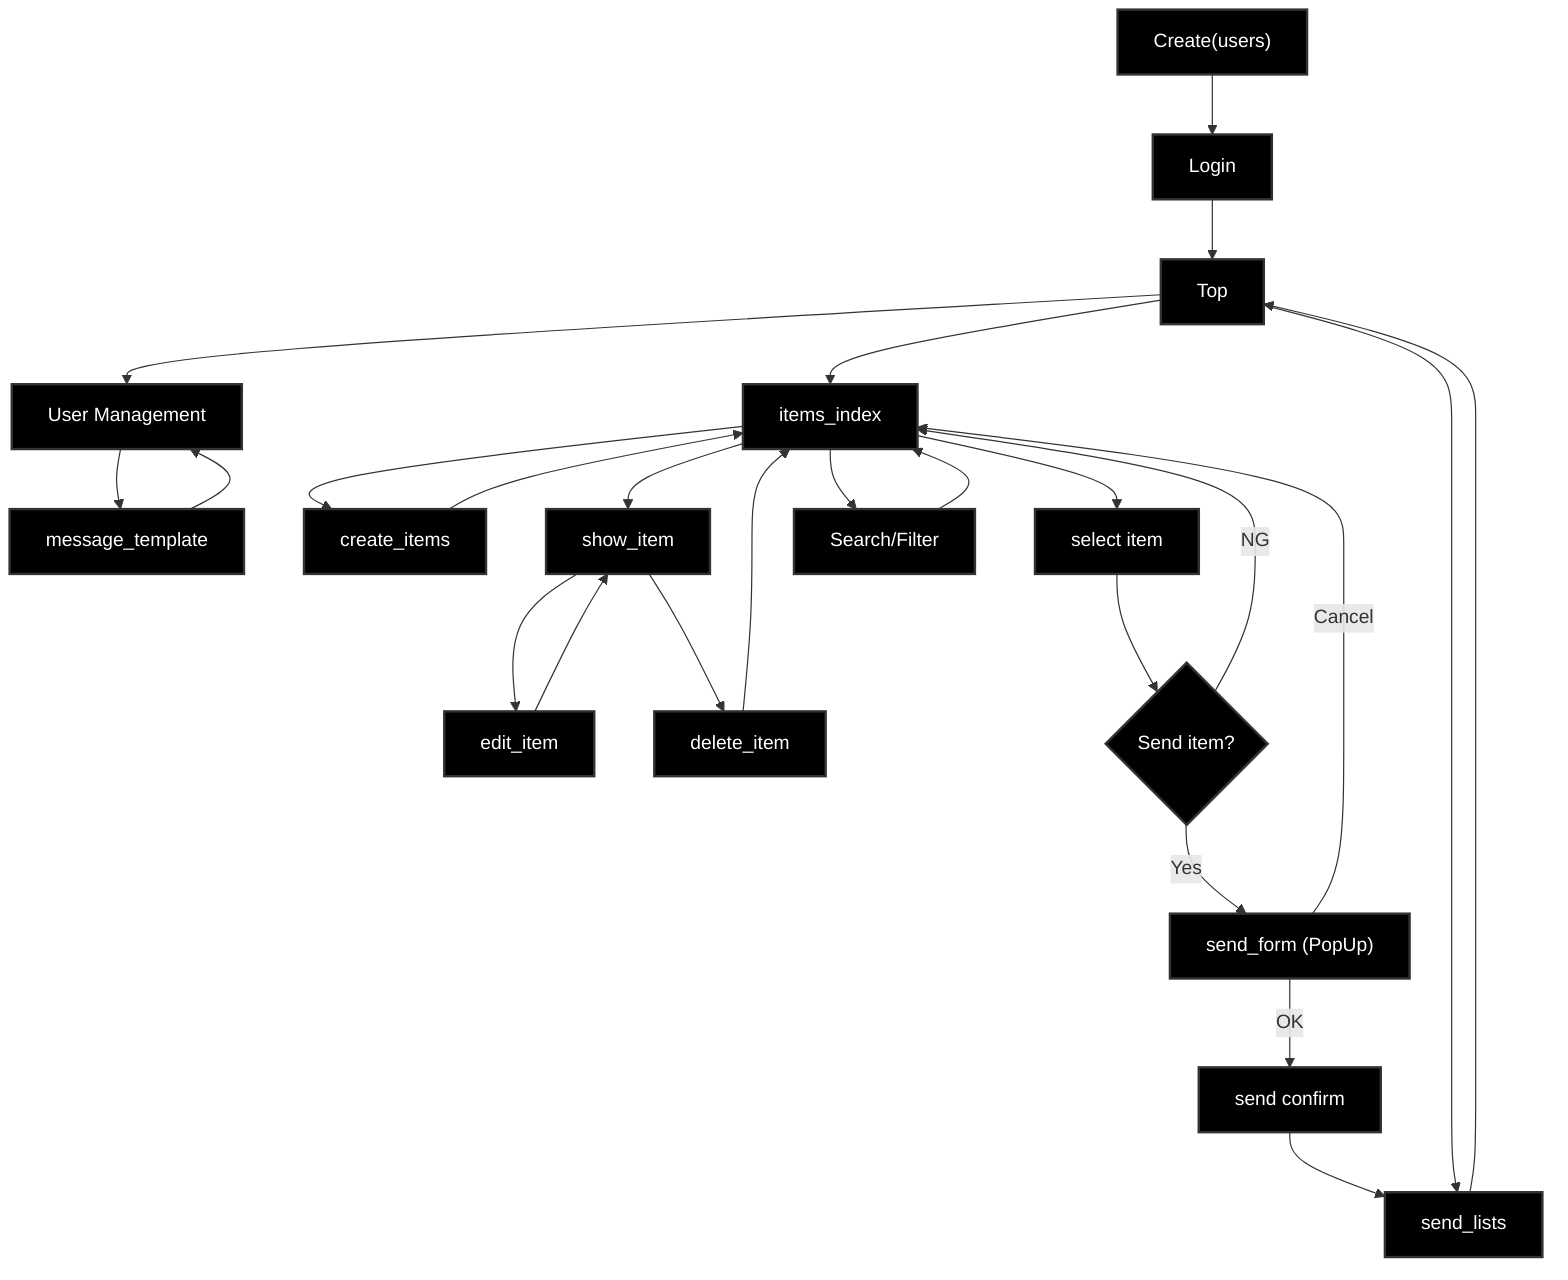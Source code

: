 flowchart TD
  A["Create(users)"] --> B[Login]
  B --> C[Top]

  C --> E[items_index]
  C --> O[User Management]
  
  D[message_template] --> O
  O --> D
  
  E --> N["create_items"]
  N --> E
  
  E --> K["show_item"]
  K --> L["edit_item"]
  L --> K
  
  K --> M["delete_item"]
  M --> E
  
  E --> F["select item"]
  F --> G{"Send item?"}
  G -->|Yes| H["send_form (PopUp)"]
  H -->|OK| I["send confirm"]
  I --> J[send_lists]
  J --> C
  C --> J
  
  G -->|NG| E
  H -->|Cancel| E
  
  E --> P[Search/Filter]
  P --> E

  %% スタイリング
  classDef default fill:#000000,color:#ffffff,stroke:#333,stroke-width:2px
  classDef popup fill:#000000,color:#ffffff,stroke:#333,stroke-width:2px
  classDef decision fill:#000000,color:#ffffff,stroke:#333,stroke-width:2px,shape:diamond

  %% クラスの適用
  class A,B,C,D,E,F,K,L,M,N,O,P,H,I,J default
  class G decision